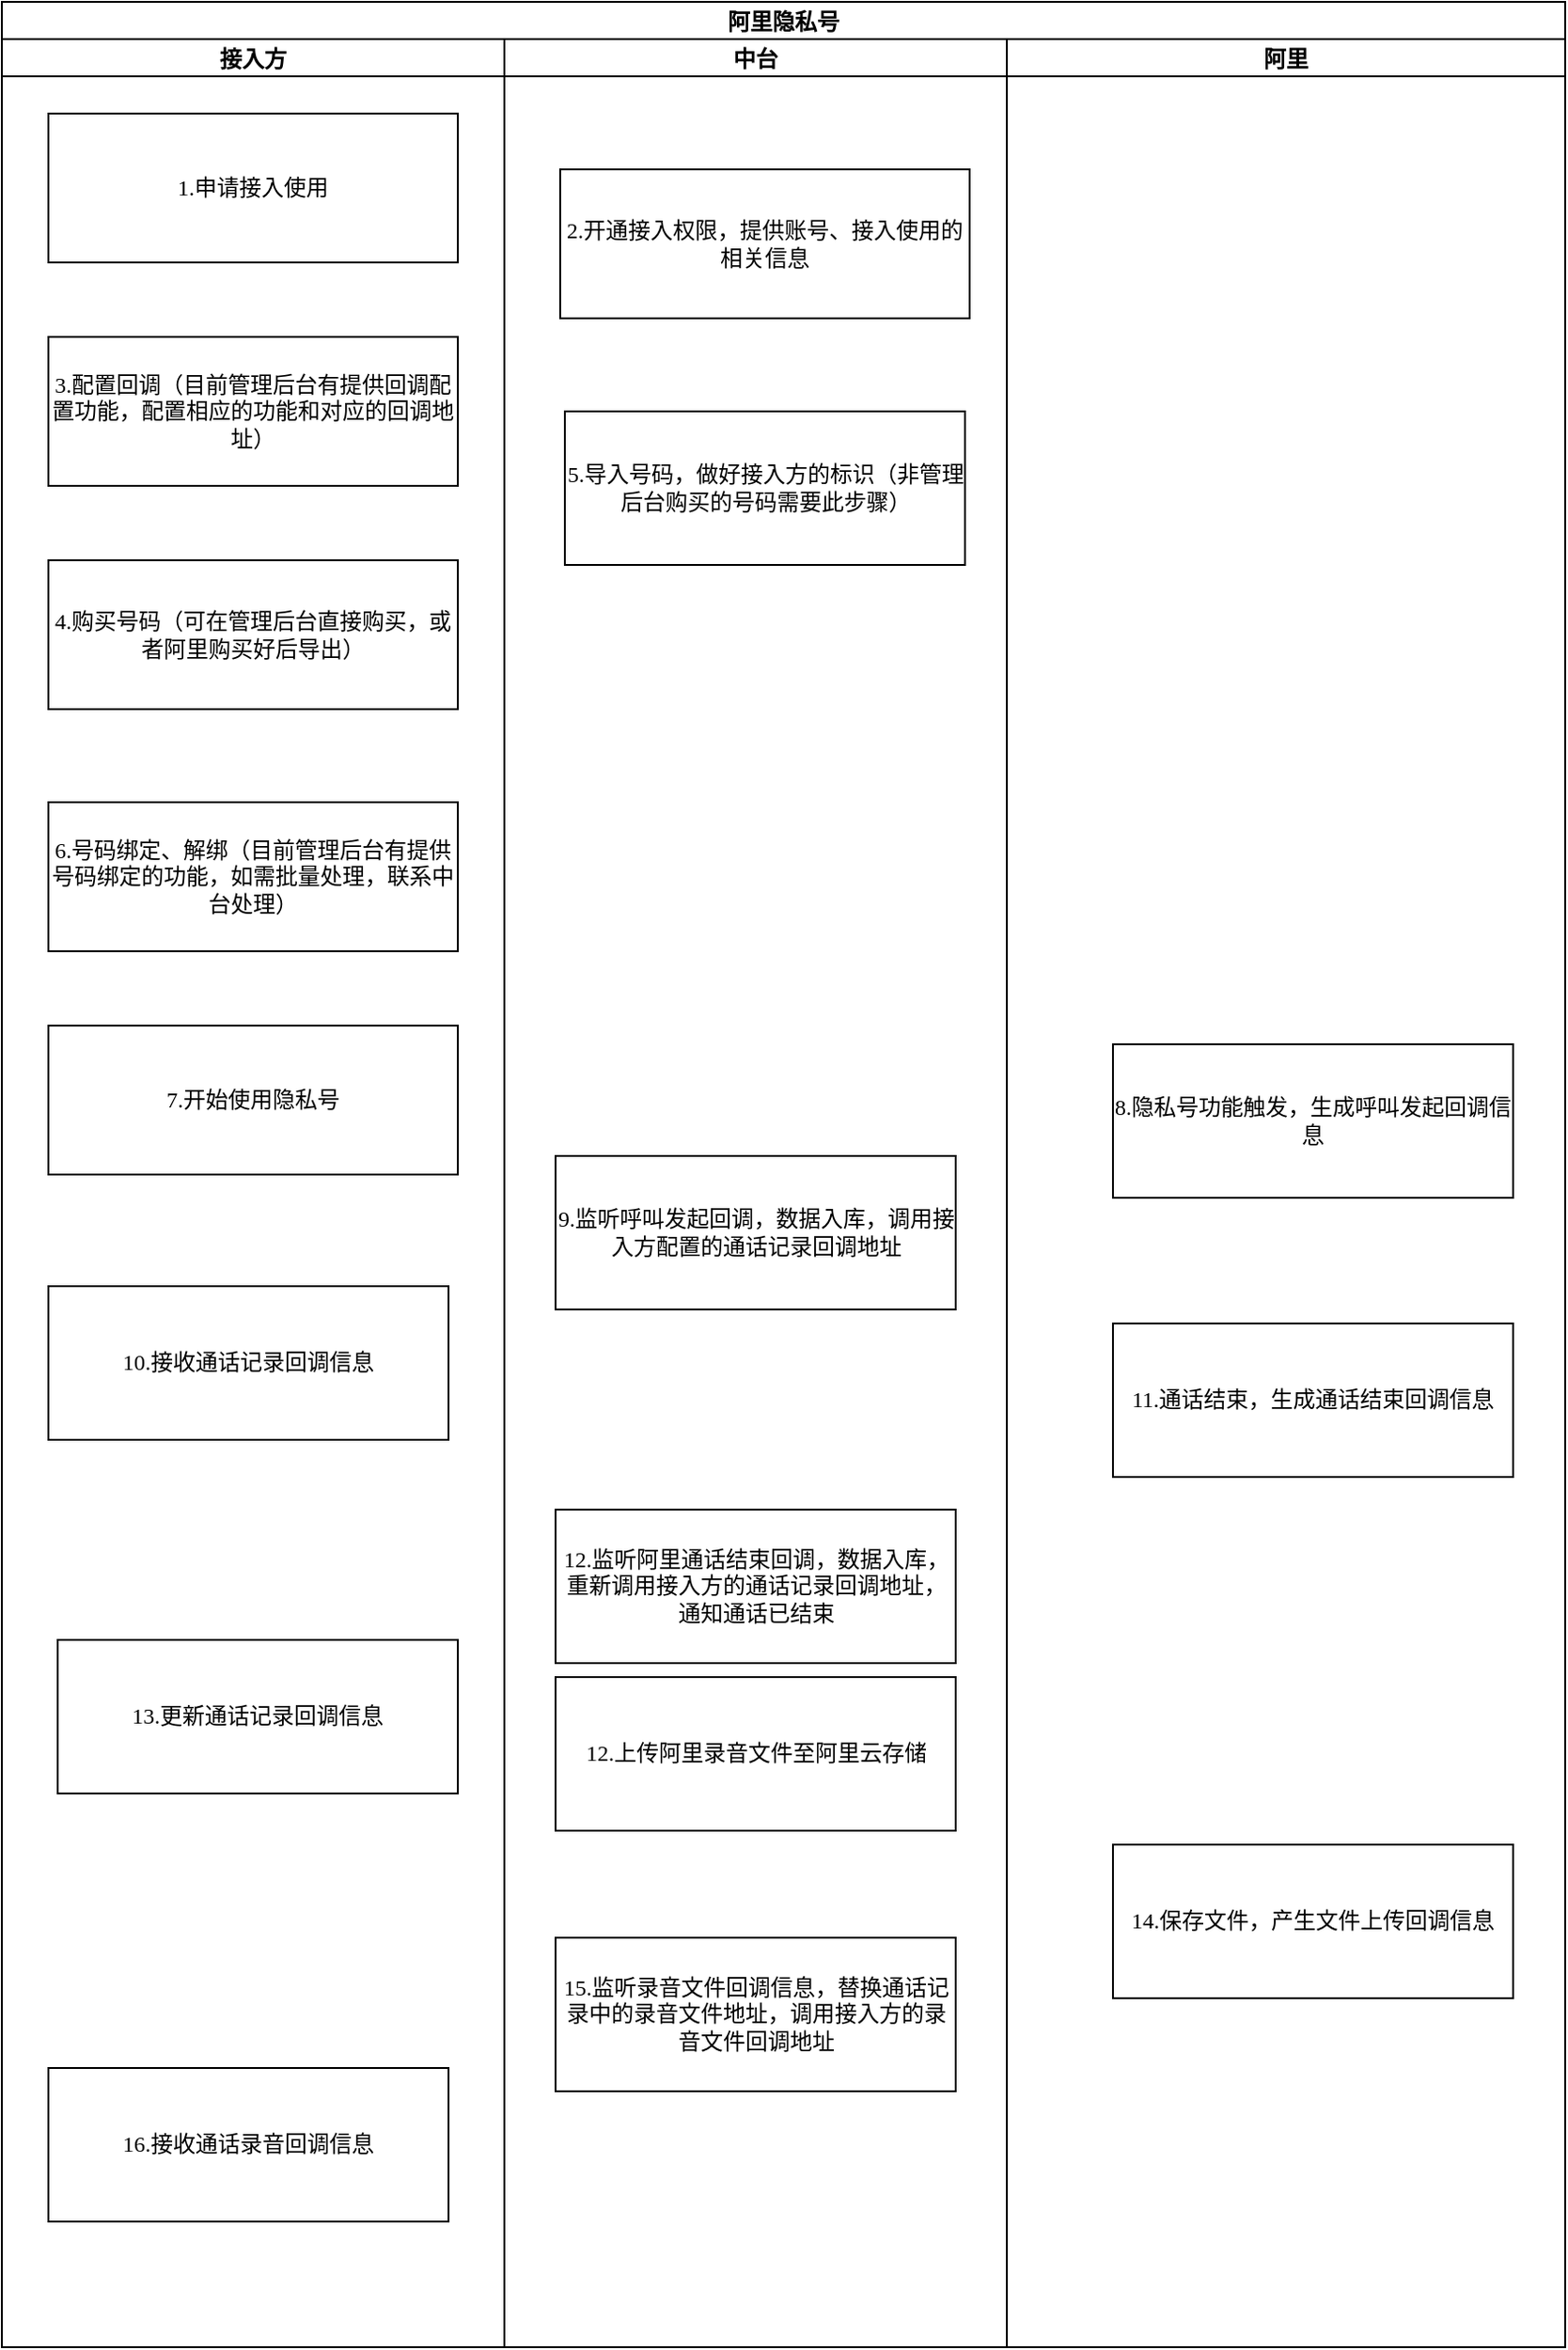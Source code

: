 <mxfile version="15.7.1" type="github">
  <diagram id="XpzasUsZ_Ze9CDfj-YqQ" name="Page-1">
    <mxGraphModel dx="1422" dy="762" grid="1" gridSize="10" guides="1" tooltips="1" connect="1" arrows="1" fold="1" page="1" pageScale="1" pageWidth="827" pageHeight="1169" math="0" shadow="0">
      <root>
        <mxCell id="0" />
        <mxCell id="1" parent="0" />
        <mxCell id="kYjdJ1nhGcw9_25Dbs9y-2" value="阿里隐私号" style="swimlane;childLayout=stackLayout;resizeParent=1;resizeParentMax=0;startSize=20;horizontal=1;horizontalStack=1;fontFamily=Verdana;labelBorderColor=none;labelBackgroundColor=none;verticalAlign=middle;flipV=0;flipH=0;" vertex="1" parent="1">
          <mxGeometry x="230" y="70" width="840" height="1260" as="geometry" />
        </mxCell>
        <mxCell id="kYjdJ1nhGcw9_25Dbs9y-3" value="接入方" style="swimlane;startSize=20;" vertex="1" parent="kYjdJ1nhGcw9_25Dbs9y-2">
          <mxGeometry y="20" width="270" height="1240" as="geometry" />
        </mxCell>
        <mxCell id="kYjdJ1nhGcw9_25Dbs9y-7" value="4.购买号码（可在管理后台直接购买，或者阿里购买好后导出）" style="rounded=0;whiteSpace=wrap;html=1;labelBackgroundColor=none;labelBorderColor=none;fontFamily=Verdana;verticalAlign=middle;" vertex="1" parent="kYjdJ1nhGcw9_25Dbs9y-3">
          <mxGeometry x="25" y="280" width="220" height="80" as="geometry" />
        </mxCell>
        <mxCell id="kYjdJ1nhGcw9_25Dbs9y-12" value="6.号码绑定、解绑（目前管理后台有提供号码绑定的功能，如需批量处理，联系中台处理）" style="rounded=0;whiteSpace=wrap;html=1;labelBackgroundColor=none;labelBorderColor=none;fontFamily=Verdana;verticalAlign=middle;" vertex="1" parent="kYjdJ1nhGcw9_25Dbs9y-3">
          <mxGeometry x="25" y="410" width="220" height="80" as="geometry" />
        </mxCell>
        <mxCell id="kYjdJ1nhGcw9_25Dbs9y-18" value="3.配置回调（目前管理后台有提供回调配置功能，配置相应的功能和对应的回调地址）" style="rounded=0;whiteSpace=wrap;html=1;labelBackgroundColor=none;labelBorderColor=none;fontFamily=Verdana;verticalAlign=middle;" vertex="1" parent="kYjdJ1nhGcw9_25Dbs9y-3">
          <mxGeometry x="25" y="160" width="220" height="80" as="geometry" />
        </mxCell>
        <mxCell id="kYjdJ1nhGcw9_25Dbs9y-19" value="1.申请接入使用" style="rounded=0;whiteSpace=wrap;html=1;labelBackgroundColor=none;labelBorderColor=none;fontFamily=Verdana;verticalAlign=middle;" vertex="1" parent="kYjdJ1nhGcw9_25Dbs9y-3">
          <mxGeometry x="25" y="40" width="220" height="80" as="geometry" />
        </mxCell>
        <mxCell id="kYjdJ1nhGcw9_25Dbs9y-21" value="7.开始使用隐私号" style="rounded=0;whiteSpace=wrap;html=1;labelBackgroundColor=none;labelBorderColor=none;fontFamily=Verdana;verticalAlign=middle;" vertex="1" parent="kYjdJ1nhGcw9_25Dbs9y-3">
          <mxGeometry x="25" y="530" width="220" height="80" as="geometry" />
        </mxCell>
        <mxCell id="kYjdJ1nhGcw9_25Dbs9y-24" value="10.接收通话记录回调信息" style="rounded=0;whiteSpace=wrap;html=1;labelBackgroundColor=none;labelBorderColor=none;fontFamily=Verdana;verticalAlign=middle;" vertex="1" parent="kYjdJ1nhGcw9_25Dbs9y-3">
          <mxGeometry x="25" y="670" width="215" height="82.5" as="geometry" />
        </mxCell>
        <mxCell id="kYjdJ1nhGcw9_25Dbs9y-27" value="13.更新通话记录回调信息" style="rounded=0;whiteSpace=wrap;html=1;labelBackgroundColor=none;labelBorderColor=none;fontFamily=Verdana;verticalAlign=middle;" vertex="1" parent="kYjdJ1nhGcw9_25Dbs9y-3">
          <mxGeometry x="30" y="860" width="215" height="82.5" as="geometry" />
        </mxCell>
        <mxCell id="kYjdJ1nhGcw9_25Dbs9y-32" value="16.接收通话录音回调信息" style="rounded=0;whiteSpace=wrap;html=1;labelBackgroundColor=none;labelBorderColor=none;fontFamily=Verdana;verticalAlign=middle;" vertex="1" parent="kYjdJ1nhGcw9_25Dbs9y-3">
          <mxGeometry x="25" y="1090" width="215" height="82.5" as="geometry" />
        </mxCell>
        <mxCell id="kYjdJ1nhGcw9_25Dbs9y-4" value="中台" style="swimlane;startSize=20;" vertex="1" parent="kYjdJ1nhGcw9_25Dbs9y-2">
          <mxGeometry x="270" y="20" width="270" height="1240" as="geometry" />
        </mxCell>
        <mxCell id="kYjdJ1nhGcw9_25Dbs9y-9" value="5.导入号码，做好接入方的标识（非管理后台购买的号码需要此步骤）" style="rounded=0;whiteSpace=wrap;html=1;labelBackgroundColor=none;labelBorderColor=none;fontFamily=Verdana;verticalAlign=middle;" vertex="1" parent="kYjdJ1nhGcw9_25Dbs9y-4">
          <mxGeometry x="32.5" y="200" width="215" height="82.5" as="geometry" />
        </mxCell>
        <mxCell id="kYjdJ1nhGcw9_25Dbs9y-20" value="2.开通接入权限，提供账号、接入使用的相关信息" style="rounded=0;whiteSpace=wrap;html=1;labelBackgroundColor=none;labelBorderColor=none;fontFamily=Verdana;verticalAlign=middle;" vertex="1" parent="kYjdJ1nhGcw9_25Dbs9y-4">
          <mxGeometry x="30" y="70" width="220" height="80" as="geometry" />
        </mxCell>
        <mxCell id="kYjdJ1nhGcw9_25Dbs9y-22" value="9.监听呼叫发起回调，数据入库，调用接入方配置的通话记录回调地址" style="rounded=0;whiteSpace=wrap;html=1;labelBackgroundColor=none;labelBorderColor=none;fontFamily=Verdana;verticalAlign=middle;" vertex="1" parent="kYjdJ1nhGcw9_25Dbs9y-4">
          <mxGeometry x="27.5" y="600" width="215" height="82.5" as="geometry" />
        </mxCell>
        <mxCell id="kYjdJ1nhGcw9_25Dbs9y-26" value="12.监听阿里通话结束回调，数据入库，重新调用接入方的通话记录回调地址，通知通话已结束" style="rounded=0;whiteSpace=wrap;html=1;labelBackgroundColor=none;labelBorderColor=none;fontFamily=Verdana;verticalAlign=middle;" vertex="1" parent="kYjdJ1nhGcw9_25Dbs9y-4">
          <mxGeometry x="27.5" y="790" width="215" height="82.5" as="geometry" />
        </mxCell>
        <mxCell id="kYjdJ1nhGcw9_25Dbs9y-29" value="12.上传阿里录音文件至阿里云存储" style="rounded=0;whiteSpace=wrap;html=1;labelBackgroundColor=none;labelBorderColor=none;fontFamily=Verdana;verticalAlign=middle;" vertex="1" parent="kYjdJ1nhGcw9_25Dbs9y-4">
          <mxGeometry x="27.5" y="880" width="215" height="82.5" as="geometry" />
        </mxCell>
        <mxCell id="kYjdJ1nhGcw9_25Dbs9y-31" value="15.监听录音文件回调信息，替换通话记录中的录音文件地址，调用接入方的录音文件回调地址" style="rounded=0;whiteSpace=wrap;html=1;labelBackgroundColor=none;labelBorderColor=none;fontFamily=Verdana;verticalAlign=middle;" vertex="1" parent="kYjdJ1nhGcw9_25Dbs9y-4">
          <mxGeometry x="27.5" y="1020" width="215" height="82.5" as="geometry" />
        </mxCell>
        <mxCell id="kYjdJ1nhGcw9_25Dbs9y-5" value="阿里" style="swimlane;startSize=20;" vertex="1" parent="kYjdJ1nhGcw9_25Dbs9y-2">
          <mxGeometry x="540" y="20" width="300" height="1240" as="geometry" />
        </mxCell>
        <mxCell id="kYjdJ1nhGcw9_25Dbs9y-23" value="8.隐私号功能触发，生成呼叫发起回调信息" style="rounded=0;whiteSpace=wrap;html=1;labelBackgroundColor=none;labelBorderColor=none;fontFamily=Verdana;verticalAlign=middle;" vertex="1" parent="kYjdJ1nhGcw9_25Dbs9y-5">
          <mxGeometry x="57" y="540" width="215" height="82.5" as="geometry" />
        </mxCell>
        <mxCell id="kYjdJ1nhGcw9_25Dbs9y-25" value="11.通话结束，生成通话结束回调信息" style="rounded=0;whiteSpace=wrap;html=1;labelBackgroundColor=none;labelBorderColor=none;fontFamily=Verdana;verticalAlign=middle;" vertex="1" parent="kYjdJ1nhGcw9_25Dbs9y-5">
          <mxGeometry x="57" y="690" width="215" height="82.5" as="geometry" />
        </mxCell>
        <mxCell id="kYjdJ1nhGcw9_25Dbs9y-30" value="14.保存文件，产生文件上传回调信息" style="rounded=0;whiteSpace=wrap;html=1;labelBackgroundColor=none;labelBorderColor=none;fontFamily=Verdana;verticalAlign=middle;" vertex="1" parent="kYjdJ1nhGcw9_25Dbs9y-5">
          <mxGeometry x="57" y="970" width="215" height="82.5" as="geometry" />
        </mxCell>
      </root>
    </mxGraphModel>
  </diagram>
</mxfile>
